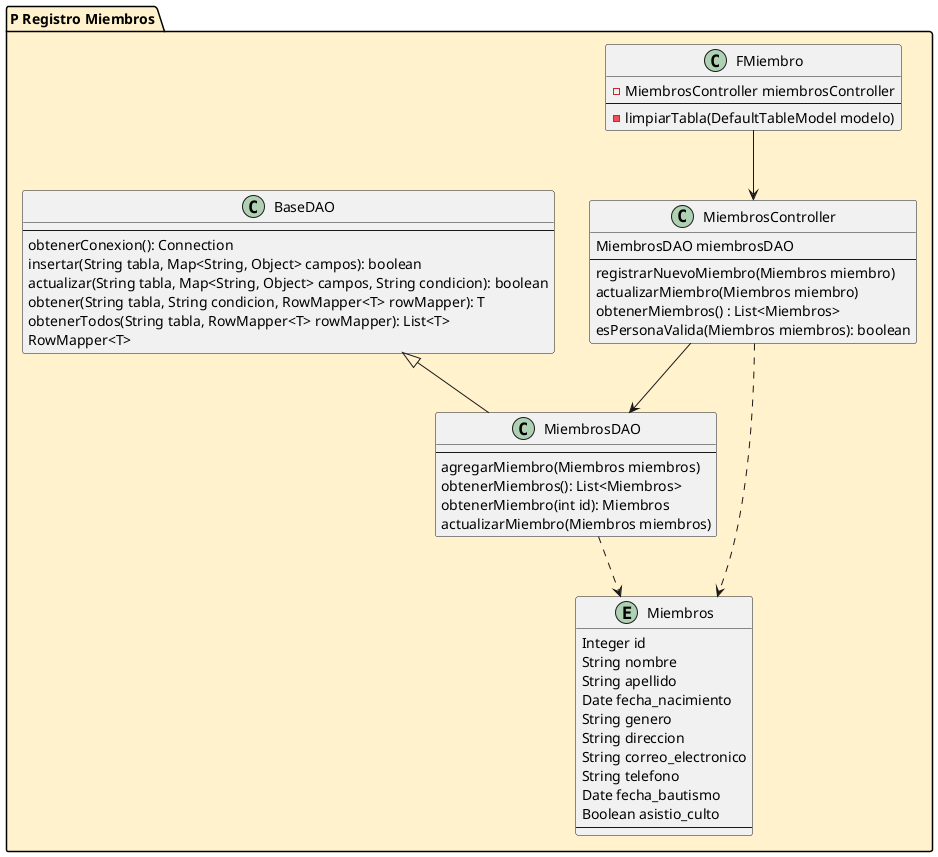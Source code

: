 @startuml
package "P Registro Miembros" #FFF2CC {
  class "FMiembro" as fmiembro {
  - MiembrosController miembrosController
  --
  -limpiarTabla(DefaultTableModel modelo)
  }
  class "MiembrosController" as ctrmiembro{
  MiembrosDAO miembrosDAO
  --
  registrarNuevoMiembro(Miembros miembro)
  actualizarMiembro(Miembros miembro)
  obtenerMiembros() : List<Miembros>
  esPersonaValida(Miembros miembros): boolean
  }

  class "MiembrosDAO" as daomiembro{
  --
  agregarMiembro(Miembros miembros)
  obtenerMiembros(): List<Miembros>
  obtenerMiembro(int id): Miembros
  actualizarMiembro(Miembros miembros)
  }

  class "BaseDAO" as daobase {
  --
  obtenerConexion(): Connection
  insertar(String tabla, Map<String, Object> campos): boolean
  actualizar(String tabla, Map<String, Object> campos, String condicion): boolean
  obtener(String tabla, String condicion, RowMapper<T> rowMapper): T
  obtenerTodos(String tabla, RowMapper<T> rowMapper): List<T>
  RowMapper<T>
  }

  entity "Miembros" as miembros{
      Integer id
      String nombre
      String apellido
      Date fecha_nacimiento
      String genero
      String direccion
      String correo_electronico
      String telefono
      Date fecha_bautismo
      Boolean asistio_culto
      --
  }

  fmiembro --> ctrmiembro
  ctrmiembro --> daomiembro
  daobase <|-- daomiembro
  ctrmiembro ..> miembros
  daomiembro ..> miembros
}


@enduml
